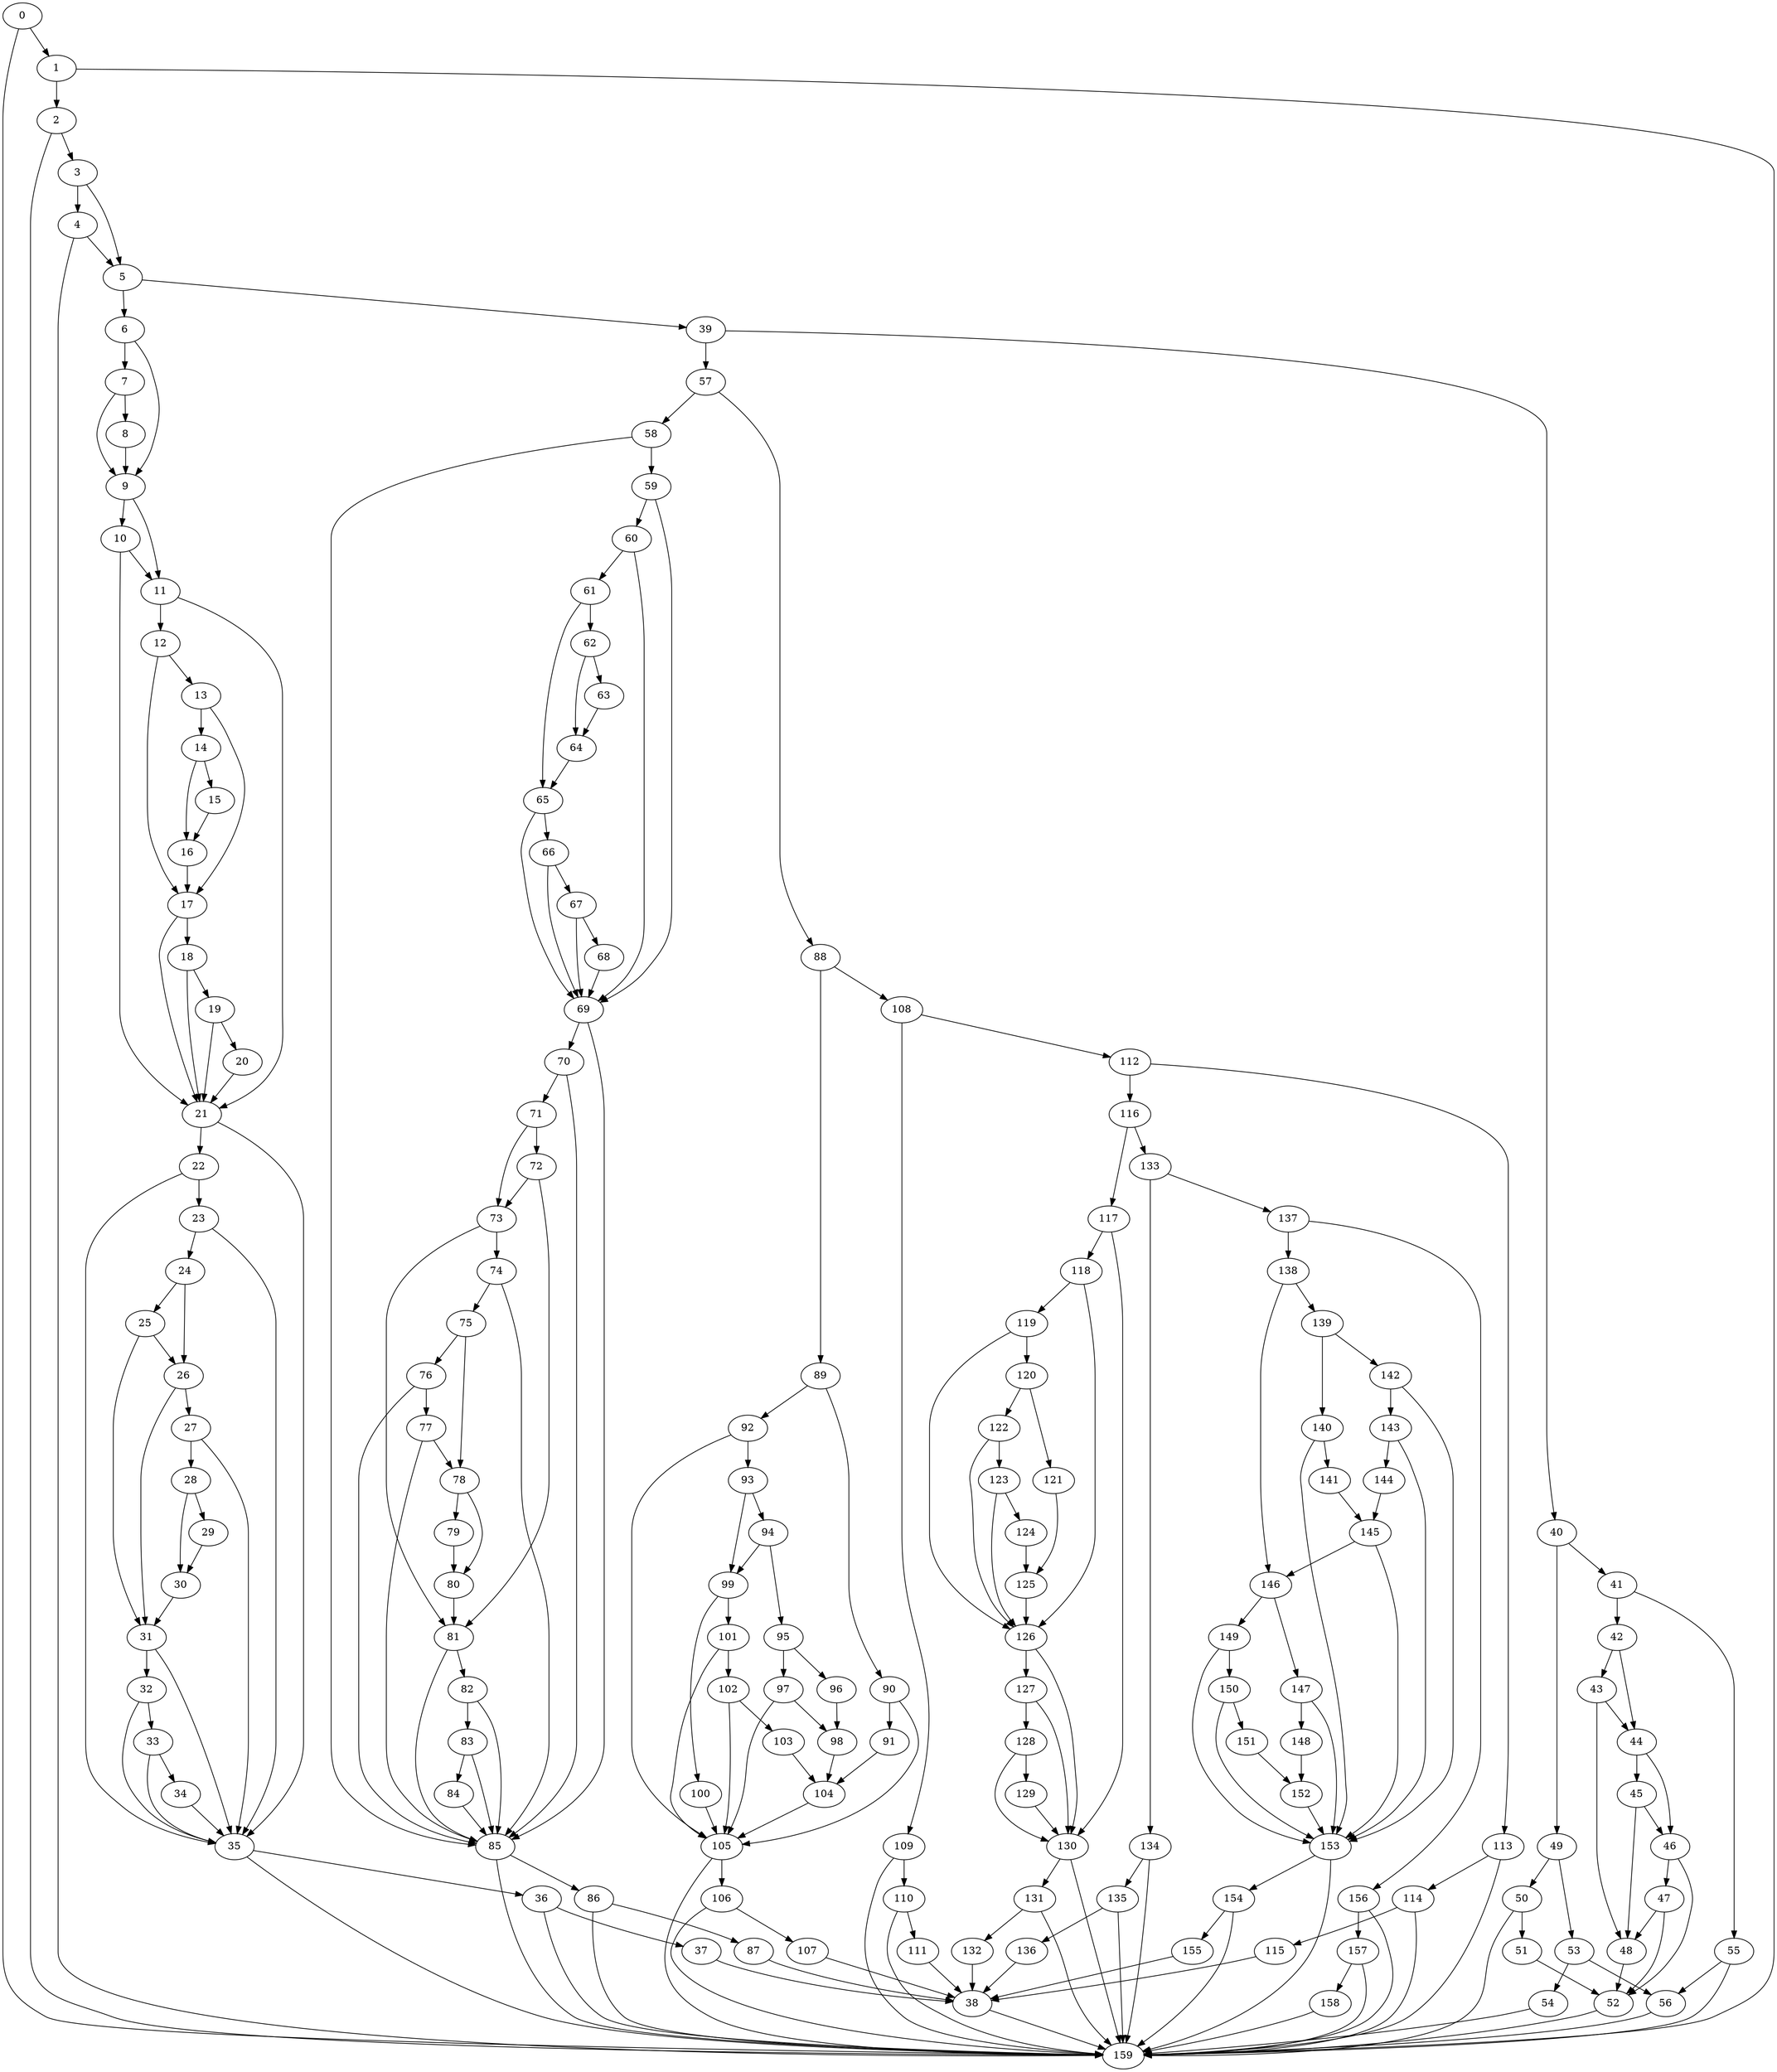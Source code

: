 digraph {
	0
	1
	2
	3
	4
	5
	6
	7
	8
	9
	10
	11
	12
	13
	14
	15
	16
	17
	18
	19
	20
	21
	22
	23
	24
	25
	26
	27
	28
	29
	30
	31
	32
	33
	34
	35
	36
	37
	38
	39
	40
	41
	42
	43
	44
	45
	46
	47
	48
	49
	50
	51
	52
	53
	54
	55
	56
	57
	58
	59
	60
	61
	62
	63
	64
	65
	66
	67
	68
	69
	70
	71
	72
	73
	74
	75
	76
	77
	78
	79
	80
	81
	82
	83
	84
	85
	86
	87
	88
	89
	90
	91
	92
	93
	94
	95
	96
	97
	98
	99
	100
	101
	102
	103
	104
	105
	106
	107
	108
	109
	110
	111
	112
	113
	114
	115
	116
	117
	118
	119
	120
	121
	122
	123
	124
	125
	126
	127
	128
	129
	130
	131
	132
	133
	134
	135
	136
	137
	138
	139
	140
	141
	142
	143
	144
	145
	146
	147
	148
	149
	150
	151
	152
	153
	154
	155
	156
	157
	158
	159
	88 -> 89
	11 -> 12
	26 -> 27
	121 -> 125
	124 -> 125
	77 -> 85
	82 -> 85
	84 -> 85
	81 -> 85
	83 -> 85
	58 -> 85
	69 -> 85
	70 -> 85
	74 -> 85
	76 -> 85
	95 -> 96
	137 -> 138
	0 -> 1
	12 -> 17
	13 -> 17
	16 -> 17
	22 -> 23
	142 -> 143
	140 -> 153
	142 -> 153
	143 -> 153
	145 -> 153
	147 -> 153
	149 -> 153
	150 -> 153
	152 -> 153
	32 -> 33
	92 -> 105
	97 -> 105
	100 -> 105
	101 -> 105
	102 -> 105
	104 -> 105
	90 -> 105
	108 -> 109
	123 -> 126
	125 -> 126
	118 -> 126
	119 -> 126
	122 -> 126
	127 -> 128
	116 -> 133
	139 -> 140
	83 -> 84
	133 -> 137
	146 -> 147
	12 -> 13
	13 -> 14
	112 -> 113
	60 -> 61
	76 -> 77
	130 -> 131
	85 -> 86
	18 -> 19
	33 -> 34
	36 -> 37
	41 -> 42
	39 -> 57
	59 -> 60
	72 -> 81
	73 -> 81
	80 -> 81
	98 -> 104
	103 -> 104
	91 -> 104
	135 -> 136
	51 -> 52
	46 -> 52
	47 -> 52
	48 -> 52
	89 -> 92
	95 -> 97
	88 -> 108
	120 -> 121
	5 -> 39
	131 -> 132
	139 -> 142
	153 -> 154
	9 -> 11
	10 -> 11
	24 -> 26
	25 -> 26
	58 -> 59
	66 -> 67
	126 -> 127
	147 -> 148
	154 -> 155
	138 -> 139
	27 -> 28
	62 -> 64
	63 -> 64
	73 -> 74
	57 -> 88
	118 -> 119
	120 -> 122
	123 -> 124
	40 -> 41
	53 -> 54
	69 -> 70
	92 -> 93
	2 -> 159
	55 -> 159
	135 -> 159
	153 -> 159
	0 -> 159
	38 -> 159
	52 -> 159
	56 -> 159
	131 -> 159
	54 -> 159
	105 -> 159
	113 -> 159
	130 -> 159
	4 -> 159
	106 -> 159
	110 -> 159
	156 -> 159
	157 -> 159
	1 -> 159
	50 -> 159
	109 -> 159
	36 -> 159
	85 -> 159
	86 -> 159
	114 -> 159
	134 -> 159
	35 -> 159
	158 -> 159
	154 -> 159
	14 -> 16
	15 -> 16
	89 -> 90
	105 -> 106
	114 -> 115
	143 -> 144
	150 -> 151
	137 -> 156
	102 -> 103
	113 -> 114
	134 -> 135
	17 -> 18
	34 -> 35
	21 -> 35
	22 -> 35
	23 -> 35
	27 -> 35
	31 -> 35
	32 -> 35
	33 -> 35
	136 -> 38
	155 -> 38
	37 -> 38
	87 -> 38
	107 -> 38
	111 -> 38
	115 -> 38
	132 -> 38
	67 -> 68
	71 -> 73
	72 -> 73
	81 -> 82
	10 -> 21
	11 -> 21
	17 -> 21
	18 -> 21
	19 -> 21
	20 -> 21
	82 -> 83
	94 -> 95
	49 -> 50
	157 -> 158
	97 -> 98
	96 -> 98
	5 -> 6
	6 -> 7
	9 -> 10
	24 -> 25
	28 -> 30
	29 -> 30
	42 -> 44
	43 -> 44
	86 -> 87
	110 -> 111
	117 -> 130
	126 -> 130
	127 -> 130
	128 -> 130
	129 -> 130
	31 -> 32
	106 -> 107
	128 -> 129
	146 -> 149
	2 -> 3
	3 -> 5
	4 -> 5
	19 -> 20
	39 -> 40
	46 -> 47
	141 -> 145
	144 -> 145
	90 -> 91
	99 -> 101
	25 -> 31
	26 -> 31
	30 -> 31
	42 -> 43
	44 -> 46
	45 -> 46
	40 -> 49
	50 -> 51
	65 -> 66
	75 -> 76
	109 -> 110
	122 -> 123
	57 -> 58
	61 -> 65
	64 -> 65
	3 -> 4
	6 -> 9
	7 -> 9
	8 -> 9
	14 -> 15
	99 -> 100
	117 -> 118
	23 -> 24
	35 -> 36
	78 -> 80
	79 -> 80
	119 -> 120
	149 -> 150
	148 -> 152
	151 -> 152
	156 -> 157
	59 -> 69
	60 -> 69
	65 -> 69
	66 -> 69
	67 -> 69
	68 -> 69
	74 -> 75
	75 -> 78
	77 -> 78
	78 -> 79
	138 -> 146
	145 -> 146
	53 -> 56
	55 -> 56
	93 -> 99
	94 -> 99
	112 -> 116
	44 -> 45
	71 -> 72
	116 -> 117
	133 -> 134
	1 -> 2
	43 -> 48
	45 -> 48
	47 -> 48
	41 -> 55
	61 -> 62
	70 -> 71
	101 -> 102
	140 -> 141
	7 -> 8
	21 -> 22
	28 -> 29
	49 -> 53
	62 -> 63
	93 -> 94
	108 -> 112
}
